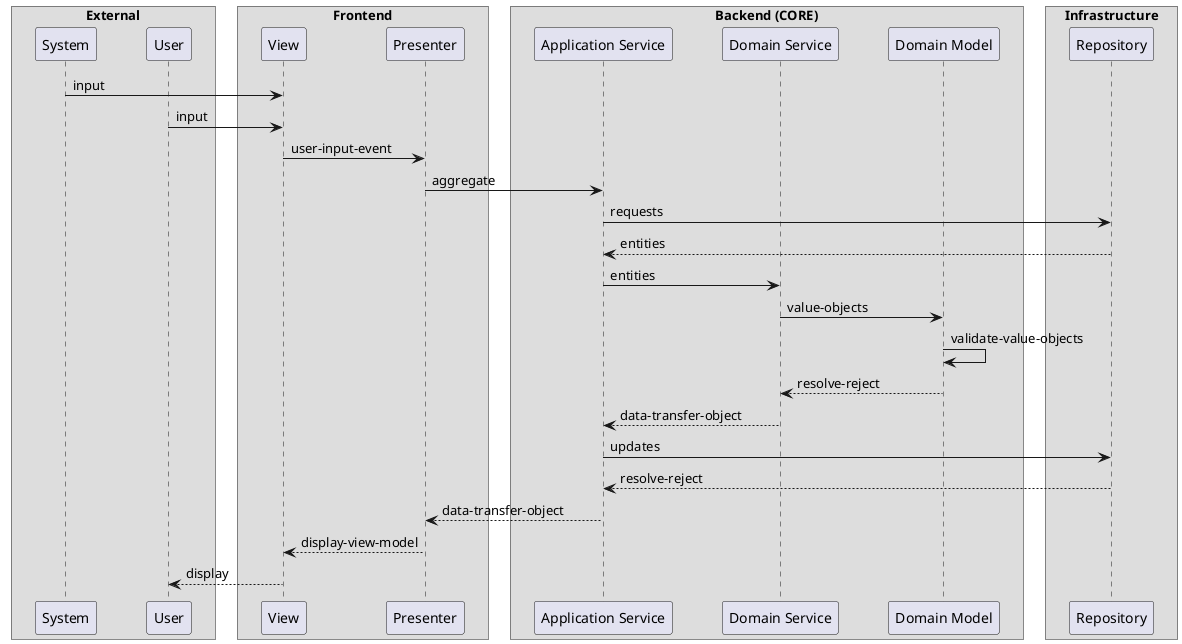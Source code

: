 @startuml
skinparam ParticipantPadding 20
skinparam BoxPadding 10

box "External"
participant "System"
participant "User"
end box

box "Frontend"
participant View
participant Presenter
end box

box "Backend (CORE)"
participant "Application Service"
participant "Domain Service"
participant "Domain Model"
endBox

box "Infrastructure"
participant Repository
end box

System -> View : input
User   -> View : input

View -> Presenter : user-input-event

Presenter -> "Application Service" : aggregate

"Application Service" ->   Repository : requests
"Application Service" <--  Repository : entities

"Application Service" ->  "Domain Service" : entities

"Domain Service"      ->  "Domain Model" : value-objects

"Domain Model"        ->  "Domain Model" : validate-value-objects

"Domain Service"      <-- "Domain Model" : resolve-reject

"Application Service" <-- "Domain Service" : data-transfer-object

"Application Service" ->  Repository : updates
"Application Service" <-- Repository : resolve-reject

"Presenter" <-- "Application Service" : data-transfer-object

"View" <-- Presenter : display-view-model

"User" <-- View : display

@enduml